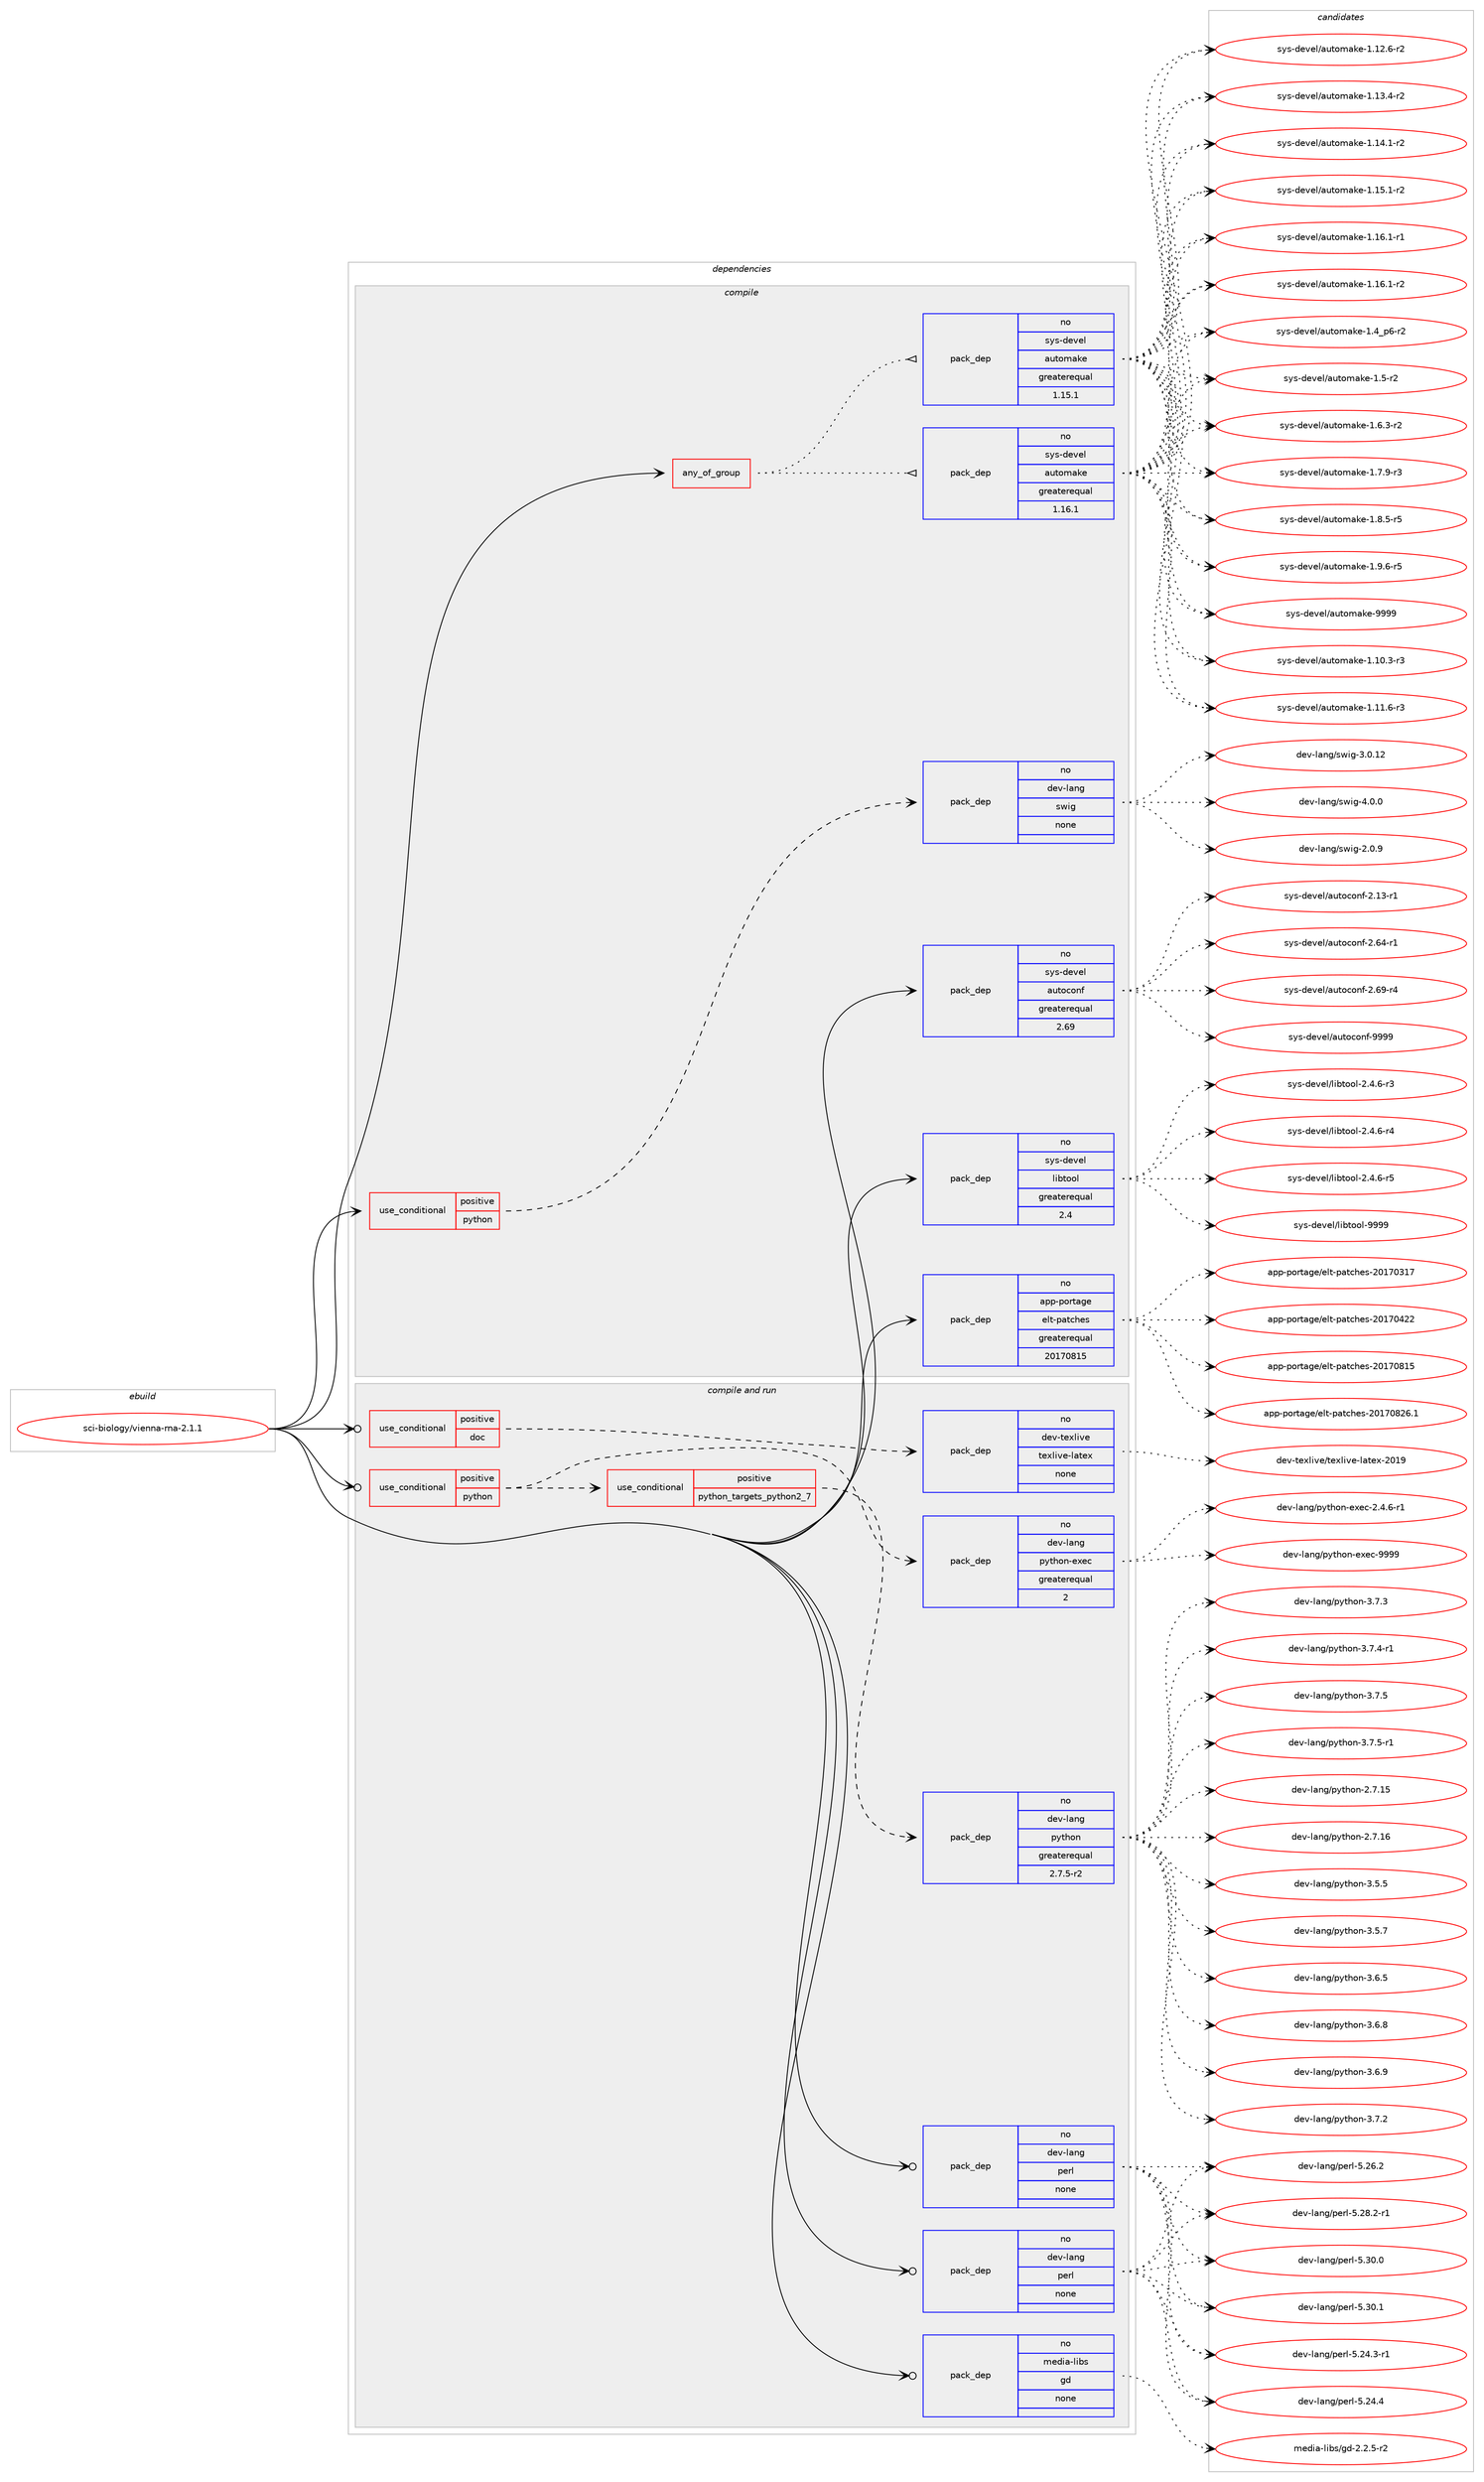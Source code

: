 digraph prolog {

# *************
# Graph options
# *************

newrank=true;
concentrate=true;
compound=true;
graph [rankdir=LR,fontname=Helvetica,fontsize=10,ranksep=1.5];#, ranksep=2.5, nodesep=0.2];
edge  [arrowhead=vee];
node  [fontname=Helvetica,fontsize=10];

# **********
# The ebuild
# **********

subgraph cluster_leftcol {
color=gray;
rank=same;
label=<<i>ebuild</i>>;
id [label="sci-biology/vienna-rna-2.1.1", color=red, width=4, href="../sci-biology/vienna-rna-2.1.1.svg"];
}

# ****************
# The dependencies
# ****************

subgraph cluster_midcol {
color=gray;
label=<<i>dependencies</i>>;
subgraph cluster_compile {
fillcolor="#eeeeee";
style=filled;
label=<<i>compile</i>>;
subgraph any14510 {
dependency850846 [label=<<TABLE BORDER="0" CELLBORDER="1" CELLSPACING="0" CELLPADDING="4"><TR><TD CELLPADDING="10">any_of_group</TD></TR></TABLE>>, shape=none, color=red];subgraph pack629004 {
dependency850847 [label=<<TABLE BORDER="0" CELLBORDER="1" CELLSPACING="0" CELLPADDING="4" WIDTH="220"><TR><TD ROWSPAN="6" CELLPADDING="30">pack_dep</TD></TR><TR><TD WIDTH="110">no</TD></TR><TR><TD>sys-devel</TD></TR><TR><TD>automake</TD></TR><TR><TD>greaterequal</TD></TR><TR><TD>1.16.1</TD></TR></TABLE>>, shape=none, color=blue];
}
dependency850846:e -> dependency850847:w [weight=20,style="dotted",arrowhead="oinv"];
subgraph pack629005 {
dependency850848 [label=<<TABLE BORDER="0" CELLBORDER="1" CELLSPACING="0" CELLPADDING="4" WIDTH="220"><TR><TD ROWSPAN="6" CELLPADDING="30">pack_dep</TD></TR><TR><TD WIDTH="110">no</TD></TR><TR><TD>sys-devel</TD></TR><TR><TD>automake</TD></TR><TR><TD>greaterequal</TD></TR><TR><TD>1.15.1</TD></TR></TABLE>>, shape=none, color=blue];
}
dependency850846:e -> dependency850848:w [weight=20,style="dotted",arrowhead="oinv"];
}
id:e -> dependency850846:w [weight=20,style="solid",arrowhead="vee"];
subgraph cond206824 {
dependency850849 [label=<<TABLE BORDER="0" CELLBORDER="1" CELLSPACING="0" CELLPADDING="4"><TR><TD ROWSPAN="3" CELLPADDING="10">use_conditional</TD></TR><TR><TD>positive</TD></TR><TR><TD>python</TD></TR></TABLE>>, shape=none, color=red];
subgraph pack629006 {
dependency850850 [label=<<TABLE BORDER="0" CELLBORDER="1" CELLSPACING="0" CELLPADDING="4" WIDTH="220"><TR><TD ROWSPAN="6" CELLPADDING="30">pack_dep</TD></TR><TR><TD WIDTH="110">no</TD></TR><TR><TD>dev-lang</TD></TR><TR><TD>swig</TD></TR><TR><TD>none</TD></TR><TR><TD></TD></TR></TABLE>>, shape=none, color=blue];
}
dependency850849:e -> dependency850850:w [weight=20,style="dashed",arrowhead="vee"];
}
id:e -> dependency850849:w [weight=20,style="solid",arrowhead="vee"];
subgraph pack629007 {
dependency850851 [label=<<TABLE BORDER="0" CELLBORDER="1" CELLSPACING="0" CELLPADDING="4" WIDTH="220"><TR><TD ROWSPAN="6" CELLPADDING="30">pack_dep</TD></TR><TR><TD WIDTH="110">no</TD></TR><TR><TD>app-portage</TD></TR><TR><TD>elt-patches</TD></TR><TR><TD>greaterequal</TD></TR><TR><TD>20170815</TD></TR></TABLE>>, shape=none, color=blue];
}
id:e -> dependency850851:w [weight=20,style="solid",arrowhead="vee"];
subgraph pack629008 {
dependency850852 [label=<<TABLE BORDER="0" CELLBORDER="1" CELLSPACING="0" CELLPADDING="4" WIDTH="220"><TR><TD ROWSPAN="6" CELLPADDING="30">pack_dep</TD></TR><TR><TD WIDTH="110">no</TD></TR><TR><TD>sys-devel</TD></TR><TR><TD>autoconf</TD></TR><TR><TD>greaterequal</TD></TR><TR><TD>2.69</TD></TR></TABLE>>, shape=none, color=blue];
}
id:e -> dependency850852:w [weight=20,style="solid",arrowhead="vee"];
subgraph pack629009 {
dependency850853 [label=<<TABLE BORDER="0" CELLBORDER="1" CELLSPACING="0" CELLPADDING="4" WIDTH="220"><TR><TD ROWSPAN="6" CELLPADDING="30">pack_dep</TD></TR><TR><TD WIDTH="110">no</TD></TR><TR><TD>sys-devel</TD></TR><TR><TD>libtool</TD></TR><TR><TD>greaterequal</TD></TR><TR><TD>2.4</TD></TR></TABLE>>, shape=none, color=blue];
}
id:e -> dependency850853:w [weight=20,style="solid",arrowhead="vee"];
}
subgraph cluster_compileandrun {
fillcolor="#eeeeee";
style=filled;
label=<<i>compile and run</i>>;
subgraph cond206825 {
dependency850854 [label=<<TABLE BORDER="0" CELLBORDER="1" CELLSPACING="0" CELLPADDING="4"><TR><TD ROWSPAN="3" CELLPADDING="10">use_conditional</TD></TR><TR><TD>positive</TD></TR><TR><TD>doc</TD></TR></TABLE>>, shape=none, color=red];
subgraph pack629010 {
dependency850855 [label=<<TABLE BORDER="0" CELLBORDER="1" CELLSPACING="0" CELLPADDING="4" WIDTH="220"><TR><TD ROWSPAN="6" CELLPADDING="30">pack_dep</TD></TR><TR><TD WIDTH="110">no</TD></TR><TR><TD>dev-texlive</TD></TR><TR><TD>texlive-latex</TD></TR><TR><TD>none</TD></TR><TR><TD></TD></TR></TABLE>>, shape=none, color=blue];
}
dependency850854:e -> dependency850855:w [weight=20,style="dashed",arrowhead="vee"];
}
id:e -> dependency850854:w [weight=20,style="solid",arrowhead="odotvee"];
subgraph cond206826 {
dependency850856 [label=<<TABLE BORDER="0" CELLBORDER="1" CELLSPACING="0" CELLPADDING="4"><TR><TD ROWSPAN="3" CELLPADDING="10">use_conditional</TD></TR><TR><TD>positive</TD></TR><TR><TD>python</TD></TR></TABLE>>, shape=none, color=red];
subgraph cond206827 {
dependency850857 [label=<<TABLE BORDER="0" CELLBORDER="1" CELLSPACING="0" CELLPADDING="4"><TR><TD ROWSPAN="3" CELLPADDING="10">use_conditional</TD></TR><TR><TD>positive</TD></TR><TR><TD>python_targets_python2_7</TD></TR></TABLE>>, shape=none, color=red];
subgraph pack629011 {
dependency850858 [label=<<TABLE BORDER="0" CELLBORDER="1" CELLSPACING="0" CELLPADDING="4" WIDTH="220"><TR><TD ROWSPAN="6" CELLPADDING="30">pack_dep</TD></TR><TR><TD WIDTH="110">no</TD></TR><TR><TD>dev-lang</TD></TR><TR><TD>python</TD></TR><TR><TD>greaterequal</TD></TR><TR><TD>2.7.5-r2</TD></TR></TABLE>>, shape=none, color=blue];
}
dependency850857:e -> dependency850858:w [weight=20,style="dashed",arrowhead="vee"];
}
dependency850856:e -> dependency850857:w [weight=20,style="dashed",arrowhead="vee"];
subgraph pack629012 {
dependency850859 [label=<<TABLE BORDER="0" CELLBORDER="1" CELLSPACING="0" CELLPADDING="4" WIDTH="220"><TR><TD ROWSPAN="6" CELLPADDING="30">pack_dep</TD></TR><TR><TD WIDTH="110">no</TD></TR><TR><TD>dev-lang</TD></TR><TR><TD>python-exec</TD></TR><TR><TD>greaterequal</TD></TR><TR><TD>2</TD></TR></TABLE>>, shape=none, color=blue];
}
dependency850856:e -> dependency850859:w [weight=20,style="dashed",arrowhead="vee"];
}
id:e -> dependency850856:w [weight=20,style="solid",arrowhead="odotvee"];
subgraph pack629013 {
dependency850860 [label=<<TABLE BORDER="0" CELLBORDER="1" CELLSPACING="0" CELLPADDING="4" WIDTH="220"><TR><TD ROWSPAN="6" CELLPADDING="30">pack_dep</TD></TR><TR><TD WIDTH="110">no</TD></TR><TR><TD>dev-lang</TD></TR><TR><TD>perl</TD></TR><TR><TD>none</TD></TR><TR><TD></TD></TR></TABLE>>, shape=none, color=blue];
}
id:e -> dependency850860:w [weight=20,style="solid",arrowhead="odotvee"];
subgraph pack629014 {
dependency850861 [label=<<TABLE BORDER="0" CELLBORDER="1" CELLSPACING="0" CELLPADDING="4" WIDTH="220"><TR><TD ROWSPAN="6" CELLPADDING="30">pack_dep</TD></TR><TR><TD WIDTH="110">no</TD></TR><TR><TD>dev-lang</TD></TR><TR><TD>perl</TD></TR><TR><TD>none</TD></TR><TR><TD></TD></TR></TABLE>>, shape=none, color=blue];
}
id:e -> dependency850861:w [weight=20,style="solid",arrowhead="odotvee"];
subgraph pack629015 {
dependency850862 [label=<<TABLE BORDER="0" CELLBORDER="1" CELLSPACING="0" CELLPADDING="4" WIDTH="220"><TR><TD ROWSPAN="6" CELLPADDING="30">pack_dep</TD></TR><TR><TD WIDTH="110">no</TD></TR><TR><TD>media-libs</TD></TR><TR><TD>gd</TD></TR><TR><TD>none</TD></TR><TR><TD></TD></TR></TABLE>>, shape=none, color=blue];
}
id:e -> dependency850862:w [weight=20,style="solid",arrowhead="odotvee"];
}
subgraph cluster_run {
fillcolor="#eeeeee";
style=filled;
label=<<i>run</i>>;
}
}

# **************
# The candidates
# **************

subgraph cluster_choices {
rank=same;
color=gray;
label=<<i>candidates</i>>;

subgraph choice629004 {
color=black;
nodesep=1;
choice11512111545100101118101108479711711611110997107101454946494846514511451 [label="sys-devel/automake-1.10.3-r3", color=red, width=4,href="../sys-devel/automake-1.10.3-r3.svg"];
choice11512111545100101118101108479711711611110997107101454946494946544511451 [label="sys-devel/automake-1.11.6-r3", color=red, width=4,href="../sys-devel/automake-1.11.6-r3.svg"];
choice11512111545100101118101108479711711611110997107101454946495046544511450 [label="sys-devel/automake-1.12.6-r2", color=red, width=4,href="../sys-devel/automake-1.12.6-r2.svg"];
choice11512111545100101118101108479711711611110997107101454946495146524511450 [label="sys-devel/automake-1.13.4-r2", color=red, width=4,href="../sys-devel/automake-1.13.4-r2.svg"];
choice11512111545100101118101108479711711611110997107101454946495246494511450 [label="sys-devel/automake-1.14.1-r2", color=red, width=4,href="../sys-devel/automake-1.14.1-r2.svg"];
choice11512111545100101118101108479711711611110997107101454946495346494511450 [label="sys-devel/automake-1.15.1-r2", color=red, width=4,href="../sys-devel/automake-1.15.1-r2.svg"];
choice11512111545100101118101108479711711611110997107101454946495446494511449 [label="sys-devel/automake-1.16.1-r1", color=red, width=4,href="../sys-devel/automake-1.16.1-r1.svg"];
choice11512111545100101118101108479711711611110997107101454946495446494511450 [label="sys-devel/automake-1.16.1-r2", color=red, width=4,href="../sys-devel/automake-1.16.1-r2.svg"];
choice115121115451001011181011084797117116111109971071014549465295112544511450 [label="sys-devel/automake-1.4_p6-r2", color=red, width=4,href="../sys-devel/automake-1.4_p6-r2.svg"];
choice11512111545100101118101108479711711611110997107101454946534511450 [label="sys-devel/automake-1.5-r2", color=red, width=4,href="../sys-devel/automake-1.5-r2.svg"];
choice115121115451001011181011084797117116111109971071014549465446514511450 [label="sys-devel/automake-1.6.3-r2", color=red, width=4,href="../sys-devel/automake-1.6.3-r2.svg"];
choice115121115451001011181011084797117116111109971071014549465546574511451 [label="sys-devel/automake-1.7.9-r3", color=red, width=4,href="../sys-devel/automake-1.7.9-r3.svg"];
choice115121115451001011181011084797117116111109971071014549465646534511453 [label="sys-devel/automake-1.8.5-r5", color=red, width=4,href="../sys-devel/automake-1.8.5-r5.svg"];
choice115121115451001011181011084797117116111109971071014549465746544511453 [label="sys-devel/automake-1.9.6-r5", color=red, width=4,href="../sys-devel/automake-1.9.6-r5.svg"];
choice115121115451001011181011084797117116111109971071014557575757 [label="sys-devel/automake-9999", color=red, width=4,href="../sys-devel/automake-9999.svg"];
dependency850847:e -> choice11512111545100101118101108479711711611110997107101454946494846514511451:w [style=dotted,weight="100"];
dependency850847:e -> choice11512111545100101118101108479711711611110997107101454946494946544511451:w [style=dotted,weight="100"];
dependency850847:e -> choice11512111545100101118101108479711711611110997107101454946495046544511450:w [style=dotted,weight="100"];
dependency850847:e -> choice11512111545100101118101108479711711611110997107101454946495146524511450:w [style=dotted,weight="100"];
dependency850847:e -> choice11512111545100101118101108479711711611110997107101454946495246494511450:w [style=dotted,weight="100"];
dependency850847:e -> choice11512111545100101118101108479711711611110997107101454946495346494511450:w [style=dotted,weight="100"];
dependency850847:e -> choice11512111545100101118101108479711711611110997107101454946495446494511449:w [style=dotted,weight="100"];
dependency850847:e -> choice11512111545100101118101108479711711611110997107101454946495446494511450:w [style=dotted,weight="100"];
dependency850847:e -> choice115121115451001011181011084797117116111109971071014549465295112544511450:w [style=dotted,weight="100"];
dependency850847:e -> choice11512111545100101118101108479711711611110997107101454946534511450:w [style=dotted,weight="100"];
dependency850847:e -> choice115121115451001011181011084797117116111109971071014549465446514511450:w [style=dotted,weight="100"];
dependency850847:e -> choice115121115451001011181011084797117116111109971071014549465546574511451:w [style=dotted,weight="100"];
dependency850847:e -> choice115121115451001011181011084797117116111109971071014549465646534511453:w [style=dotted,weight="100"];
dependency850847:e -> choice115121115451001011181011084797117116111109971071014549465746544511453:w [style=dotted,weight="100"];
dependency850847:e -> choice115121115451001011181011084797117116111109971071014557575757:w [style=dotted,weight="100"];
}
subgraph choice629005 {
color=black;
nodesep=1;
choice11512111545100101118101108479711711611110997107101454946494846514511451 [label="sys-devel/automake-1.10.3-r3", color=red, width=4,href="../sys-devel/automake-1.10.3-r3.svg"];
choice11512111545100101118101108479711711611110997107101454946494946544511451 [label="sys-devel/automake-1.11.6-r3", color=red, width=4,href="../sys-devel/automake-1.11.6-r3.svg"];
choice11512111545100101118101108479711711611110997107101454946495046544511450 [label="sys-devel/automake-1.12.6-r2", color=red, width=4,href="../sys-devel/automake-1.12.6-r2.svg"];
choice11512111545100101118101108479711711611110997107101454946495146524511450 [label="sys-devel/automake-1.13.4-r2", color=red, width=4,href="../sys-devel/automake-1.13.4-r2.svg"];
choice11512111545100101118101108479711711611110997107101454946495246494511450 [label="sys-devel/automake-1.14.1-r2", color=red, width=4,href="../sys-devel/automake-1.14.1-r2.svg"];
choice11512111545100101118101108479711711611110997107101454946495346494511450 [label="sys-devel/automake-1.15.1-r2", color=red, width=4,href="../sys-devel/automake-1.15.1-r2.svg"];
choice11512111545100101118101108479711711611110997107101454946495446494511449 [label="sys-devel/automake-1.16.1-r1", color=red, width=4,href="../sys-devel/automake-1.16.1-r1.svg"];
choice11512111545100101118101108479711711611110997107101454946495446494511450 [label="sys-devel/automake-1.16.1-r2", color=red, width=4,href="../sys-devel/automake-1.16.1-r2.svg"];
choice115121115451001011181011084797117116111109971071014549465295112544511450 [label="sys-devel/automake-1.4_p6-r2", color=red, width=4,href="../sys-devel/automake-1.4_p6-r2.svg"];
choice11512111545100101118101108479711711611110997107101454946534511450 [label="sys-devel/automake-1.5-r2", color=red, width=4,href="../sys-devel/automake-1.5-r2.svg"];
choice115121115451001011181011084797117116111109971071014549465446514511450 [label="sys-devel/automake-1.6.3-r2", color=red, width=4,href="../sys-devel/automake-1.6.3-r2.svg"];
choice115121115451001011181011084797117116111109971071014549465546574511451 [label="sys-devel/automake-1.7.9-r3", color=red, width=4,href="../sys-devel/automake-1.7.9-r3.svg"];
choice115121115451001011181011084797117116111109971071014549465646534511453 [label="sys-devel/automake-1.8.5-r5", color=red, width=4,href="../sys-devel/automake-1.8.5-r5.svg"];
choice115121115451001011181011084797117116111109971071014549465746544511453 [label="sys-devel/automake-1.9.6-r5", color=red, width=4,href="../sys-devel/automake-1.9.6-r5.svg"];
choice115121115451001011181011084797117116111109971071014557575757 [label="sys-devel/automake-9999", color=red, width=4,href="../sys-devel/automake-9999.svg"];
dependency850848:e -> choice11512111545100101118101108479711711611110997107101454946494846514511451:w [style=dotted,weight="100"];
dependency850848:e -> choice11512111545100101118101108479711711611110997107101454946494946544511451:w [style=dotted,weight="100"];
dependency850848:e -> choice11512111545100101118101108479711711611110997107101454946495046544511450:w [style=dotted,weight="100"];
dependency850848:e -> choice11512111545100101118101108479711711611110997107101454946495146524511450:w [style=dotted,weight="100"];
dependency850848:e -> choice11512111545100101118101108479711711611110997107101454946495246494511450:w [style=dotted,weight="100"];
dependency850848:e -> choice11512111545100101118101108479711711611110997107101454946495346494511450:w [style=dotted,weight="100"];
dependency850848:e -> choice11512111545100101118101108479711711611110997107101454946495446494511449:w [style=dotted,weight="100"];
dependency850848:e -> choice11512111545100101118101108479711711611110997107101454946495446494511450:w [style=dotted,weight="100"];
dependency850848:e -> choice115121115451001011181011084797117116111109971071014549465295112544511450:w [style=dotted,weight="100"];
dependency850848:e -> choice11512111545100101118101108479711711611110997107101454946534511450:w [style=dotted,weight="100"];
dependency850848:e -> choice115121115451001011181011084797117116111109971071014549465446514511450:w [style=dotted,weight="100"];
dependency850848:e -> choice115121115451001011181011084797117116111109971071014549465546574511451:w [style=dotted,weight="100"];
dependency850848:e -> choice115121115451001011181011084797117116111109971071014549465646534511453:w [style=dotted,weight="100"];
dependency850848:e -> choice115121115451001011181011084797117116111109971071014549465746544511453:w [style=dotted,weight="100"];
dependency850848:e -> choice115121115451001011181011084797117116111109971071014557575757:w [style=dotted,weight="100"];
}
subgraph choice629006 {
color=black;
nodesep=1;
choice100101118451089711010347115119105103455046484657 [label="dev-lang/swig-2.0.9", color=red, width=4,href="../dev-lang/swig-2.0.9.svg"];
choice10010111845108971101034711511910510345514648464950 [label="dev-lang/swig-3.0.12", color=red, width=4,href="../dev-lang/swig-3.0.12.svg"];
choice100101118451089711010347115119105103455246484648 [label="dev-lang/swig-4.0.0", color=red, width=4,href="../dev-lang/swig-4.0.0.svg"];
dependency850850:e -> choice100101118451089711010347115119105103455046484657:w [style=dotted,weight="100"];
dependency850850:e -> choice10010111845108971101034711511910510345514648464950:w [style=dotted,weight="100"];
dependency850850:e -> choice100101118451089711010347115119105103455246484648:w [style=dotted,weight="100"];
}
subgraph choice629007 {
color=black;
nodesep=1;
choice97112112451121111141169710310147101108116451129711699104101115455048495548514955 [label="app-portage/elt-patches-20170317", color=red, width=4,href="../app-portage/elt-patches-20170317.svg"];
choice97112112451121111141169710310147101108116451129711699104101115455048495548525050 [label="app-portage/elt-patches-20170422", color=red, width=4,href="../app-portage/elt-patches-20170422.svg"];
choice97112112451121111141169710310147101108116451129711699104101115455048495548564953 [label="app-portage/elt-patches-20170815", color=red, width=4,href="../app-portage/elt-patches-20170815.svg"];
choice971121124511211111411697103101471011081164511297116991041011154550484955485650544649 [label="app-portage/elt-patches-20170826.1", color=red, width=4,href="../app-portage/elt-patches-20170826.1.svg"];
dependency850851:e -> choice97112112451121111141169710310147101108116451129711699104101115455048495548514955:w [style=dotted,weight="100"];
dependency850851:e -> choice97112112451121111141169710310147101108116451129711699104101115455048495548525050:w [style=dotted,weight="100"];
dependency850851:e -> choice97112112451121111141169710310147101108116451129711699104101115455048495548564953:w [style=dotted,weight="100"];
dependency850851:e -> choice971121124511211111411697103101471011081164511297116991041011154550484955485650544649:w [style=dotted,weight="100"];
}
subgraph choice629008 {
color=black;
nodesep=1;
choice1151211154510010111810110847971171161119911111010245504649514511449 [label="sys-devel/autoconf-2.13-r1", color=red, width=4,href="../sys-devel/autoconf-2.13-r1.svg"];
choice1151211154510010111810110847971171161119911111010245504654524511449 [label="sys-devel/autoconf-2.64-r1", color=red, width=4,href="../sys-devel/autoconf-2.64-r1.svg"];
choice1151211154510010111810110847971171161119911111010245504654574511452 [label="sys-devel/autoconf-2.69-r4", color=red, width=4,href="../sys-devel/autoconf-2.69-r4.svg"];
choice115121115451001011181011084797117116111991111101024557575757 [label="sys-devel/autoconf-9999", color=red, width=4,href="../sys-devel/autoconf-9999.svg"];
dependency850852:e -> choice1151211154510010111810110847971171161119911111010245504649514511449:w [style=dotted,weight="100"];
dependency850852:e -> choice1151211154510010111810110847971171161119911111010245504654524511449:w [style=dotted,weight="100"];
dependency850852:e -> choice1151211154510010111810110847971171161119911111010245504654574511452:w [style=dotted,weight="100"];
dependency850852:e -> choice115121115451001011181011084797117116111991111101024557575757:w [style=dotted,weight="100"];
}
subgraph choice629009 {
color=black;
nodesep=1;
choice1151211154510010111810110847108105981161111111084550465246544511451 [label="sys-devel/libtool-2.4.6-r3", color=red, width=4,href="../sys-devel/libtool-2.4.6-r3.svg"];
choice1151211154510010111810110847108105981161111111084550465246544511452 [label="sys-devel/libtool-2.4.6-r4", color=red, width=4,href="../sys-devel/libtool-2.4.6-r4.svg"];
choice1151211154510010111810110847108105981161111111084550465246544511453 [label="sys-devel/libtool-2.4.6-r5", color=red, width=4,href="../sys-devel/libtool-2.4.6-r5.svg"];
choice1151211154510010111810110847108105981161111111084557575757 [label="sys-devel/libtool-9999", color=red, width=4,href="../sys-devel/libtool-9999.svg"];
dependency850853:e -> choice1151211154510010111810110847108105981161111111084550465246544511451:w [style=dotted,weight="100"];
dependency850853:e -> choice1151211154510010111810110847108105981161111111084550465246544511452:w [style=dotted,weight="100"];
dependency850853:e -> choice1151211154510010111810110847108105981161111111084550465246544511453:w [style=dotted,weight="100"];
dependency850853:e -> choice1151211154510010111810110847108105981161111111084557575757:w [style=dotted,weight="100"];
}
subgraph choice629010 {
color=black;
nodesep=1;
choice100101118451161011201081051181014711610112010810511810145108971161011204550484957 [label="dev-texlive/texlive-latex-2019", color=red, width=4,href="../dev-texlive/texlive-latex-2019.svg"];
dependency850855:e -> choice100101118451161011201081051181014711610112010810511810145108971161011204550484957:w [style=dotted,weight="100"];
}
subgraph choice629011 {
color=black;
nodesep=1;
choice10010111845108971101034711212111610411111045504655464953 [label="dev-lang/python-2.7.15", color=red, width=4,href="../dev-lang/python-2.7.15.svg"];
choice10010111845108971101034711212111610411111045504655464954 [label="dev-lang/python-2.7.16", color=red, width=4,href="../dev-lang/python-2.7.16.svg"];
choice100101118451089711010347112121116104111110455146534653 [label="dev-lang/python-3.5.5", color=red, width=4,href="../dev-lang/python-3.5.5.svg"];
choice100101118451089711010347112121116104111110455146534655 [label="dev-lang/python-3.5.7", color=red, width=4,href="../dev-lang/python-3.5.7.svg"];
choice100101118451089711010347112121116104111110455146544653 [label="dev-lang/python-3.6.5", color=red, width=4,href="../dev-lang/python-3.6.5.svg"];
choice100101118451089711010347112121116104111110455146544656 [label="dev-lang/python-3.6.8", color=red, width=4,href="../dev-lang/python-3.6.8.svg"];
choice100101118451089711010347112121116104111110455146544657 [label="dev-lang/python-3.6.9", color=red, width=4,href="../dev-lang/python-3.6.9.svg"];
choice100101118451089711010347112121116104111110455146554650 [label="dev-lang/python-3.7.2", color=red, width=4,href="../dev-lang/python-3.7.2.svg"];
choice100101118451089711010347112121116104111110455146554651 [label="dev-lang/python-3.7.3", color=red, width=4,href="../dev-lang/python-3.7.3.svg"];
choice1001011184510897110103471121211161041111104551465546524511449 [label="dev-lang/python-3.7.4-r1", color=red, width=4,href="../dev-lang/python-3.7.4-r1.svg"];
choice100101118451089711010347112121116104111110455146554653 [label="dev-lang/python-3.7.5", color=red, width=4,href="../dev-lang/python-3.7.5.svg"];
choice1001011184510897110103471121211161041111104551465546534511449 [label="dev-lang/python-3.7.5-r1", color=red, width=4,href="../dev-lang/python-3.7.5-r1.svg"];
dependency850858:e -> choice10010111845108971101034711212111610411111045504655464953:w [style=dotted,weight="100"];
dependency850858:e -> choice10010111845108971101034711212111610411111045504655464954:w [style=dotted,weight="100"];
dependency850858:e -> choice100101118451089711010347112121116104111110455146534653:w [style=dotted,weight="100"];
dependency850858:e -> choice100101118451089711010347112121116104111110455146534655:w [style=dotted,weight="100"];
dependency850858:e -> choice100101118451089711010347112121116104111110455146544653:w [style=dotted,weight="100"];
dependency850858:e -> choice100101118451089711010347112121116104111110455146544656:w [style=dotted,weight="100"];
dependency850858:e -> choice100101118451089711010347112121116104111110455146544657:w [style=dotted,weight="100"];
dependency850858:e -> choice100101118451089711010347112121116104111110455146554650:w [style=dotted,weight="100"];
dependency850858:e -> choice100101118451089711010347112121116104111110455146554651:w [style=dotted,weight="100"];
dependency850858:e -> choice1001011184510897110103471121211161041111104551465546524511449:w [style=dotted,weight="100"];
dependency850858:e -> choice100101118451089711010347112121116104111110455146554653:w [style=dotted,weight="100"];
dependency850858:e -> choice1001011184510897110103471121211161041111104551465546534511449:w [style=dotted,weight="100"];
}
subgraph choice629012 {
color=black;
nodesep=1;
choice10010111845108971101034711212111610411111045101120101994550465246544511449 [label="dev-lang/python-exec-2.4.6-r1", color=red, width=4,href="../dev-lang/python-exec-2.4.6-r1.svg"];
choice10010111845108971101034711212111610411111045101120101994557575757 [label="dev-lang/python-exec-9999", color=red, width=4,href="../dev-lang/python-exec-9999.svg"];
dependency850859:e -> choice10010111845108971101034711212111610411111045101120101994550465246544511449:w [style=dotted,weight="100"];
dependency850859:e -> choice10010111845108971101034711212111610411111045101120101994557575757:w [style=dotted,weight="100"];
}
subgraph choice629013 {
color=black;
nodesep=1;
choice100101118451089711010347112101114108455346505246514511449 [label="dev-lang/perl-5.24.3-r1", color=red, width=4,href="../dev-lang/perl-5.24.3-r1.svg"];
choice10010111845108971101034711210111410845534650524652 [label="dev-lang/perl-5.24.4", color=red, width=4,href="../dev-lang/perl-5.24.4.svg"];
choice10010111845108971101034711210111410845534650544650 [label="dev-lang/perl-5.26.2", color=red, width=4,href="../dev-lang/perl-5.26.2.svg"];
choice100101118451089711010347112101114108455346505646504511449 [label="dev-lang/perl-5.28.2-r1", color=red, width=4,href="../dev-lang/perl-5.28.2-r1.svg"];
choice10010111845108971101034711210111410845534651484648 [label="dev-lang/perl-5.30.0", color=red, width=4,href="../dev-lang/perl-5.30.0.svg"];
choice10010111845108971101034711210111410845534651484649 [label="dev-lang/perl-5.30.1", color=red, width=4,href="../dev-lang/perl-5.30.1.svg"];
dependency850860:e -> choice100101118451089711010347112101114108455346505246514511449:w [style=dotted,weight="100"];
dependency850860:e -> choice10010111845108971101034711210111410845534650524652:w [style=dotted,weight="100"];
dependency850860:e -> choice10010111845108971101034711210111410845534650544650:w [style=dotted,weight="100"];
dependency850860:e -> choice100101118451089711010347112101114108455346505646504511449:w [style=dotted,weight="100"];
dependency850860:e -> choice10010111845108971101034711210111410845534651484648:w [style=dotted,weight="100"];
dependency850860:e -> choice10010111845108971101034711210111410845534651484649:w [style=dotted,weight="100"];
}
subgraph choice629014 {
color=black;
nodesep=1;
choice100101118451089711010347112101114108455346505246514511449 [label="dev-lang/perl-5.24.3-r1", color=red, width=4,href="../dev-lang/perl-5.24.3-r1.svg"];
choice10010111845108971101034711210111410845534650524652 [label="dev-lang/perl-5.24.4", color=red, width=4,href="../dev-lang/perl-5.24.4.svg"];
choice10010111845108971101034711210111410845534650544650 [label="dev-lang/perl-5.26.2", color=red, width=4,href="../dev-lang/perl-5.26.2.svg"];
choice100101118451089711010347112101114108455346505646504511449 [label="dev-lang/perl-5.28.2-r1", color=red, width=4,href="../dev-lang/perl-5.28.2-r1.svg"];
choice10010111845108971101034711210111410845534651484648 [label="dev-lang/perl-5.30.0", color=red, width=4,href="../dev-lang/perl-5.30.0.svg"];
choice10010111845108971101034711210111410845534651484649 [label="dev-lang/perl-5.30.1", color=red, width=4,href="../dev-lang/perl-5.30.1.svg"];
dependency850861:e -> choice100101118451089711010347112101114108455346505246514511449:w [style=dotted,weight="100"];
dependency850861:e -> choice10010111845108971101034711210111410845534650524652:w [style=dotted,weight="100"];
dependency850861:e -> choice10010111845108971101034711210111410845534650544650:w [style=dotted,weight="100"];
dependency850861:e -> choice100101118451089711010347112101114108455346505646504511449:w [style=dotted,weight="100"];
dependency850861:e -> choice10010111845108971101034711210111410845534651484648:w [style=dotted,weight="100"];
dependency850861:e -> choice10010111845108971101034711210111410845534651484649:w [style=dotted,weight="100"];
}
subgraph choice629015 {
color=black;
nodesep=1;
choice109101100105974510810598115471031004550465046534511450 [label="media-libs/gd-2.2.5-r2", color=red, width=4,href="../media-libs/gd-2.2.5-r2.svg"];
dependency850862:e -> choice109101100105974510810598115471031004550465046534511450:w [style=dotted,weight="100"];
}
}

}

